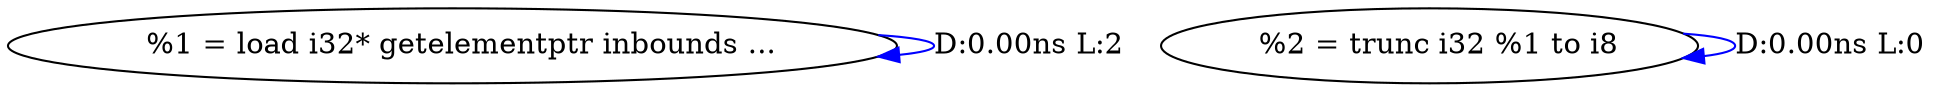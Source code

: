 digraph {
Node0x3bbf410[label="  %1 = load i32* getelementptr inbounds ..."];
Node0x3bbf410 -> Node0x3bbf410[label="D:0.00ns L:2",color=blue];
Node0x3bbf580[label="  %2 = trunc i32 %1 to i8"];
Node0x3bbf580 -> Node0x3bbf580[label="D:0.00ns L:0",color=blue];
}

